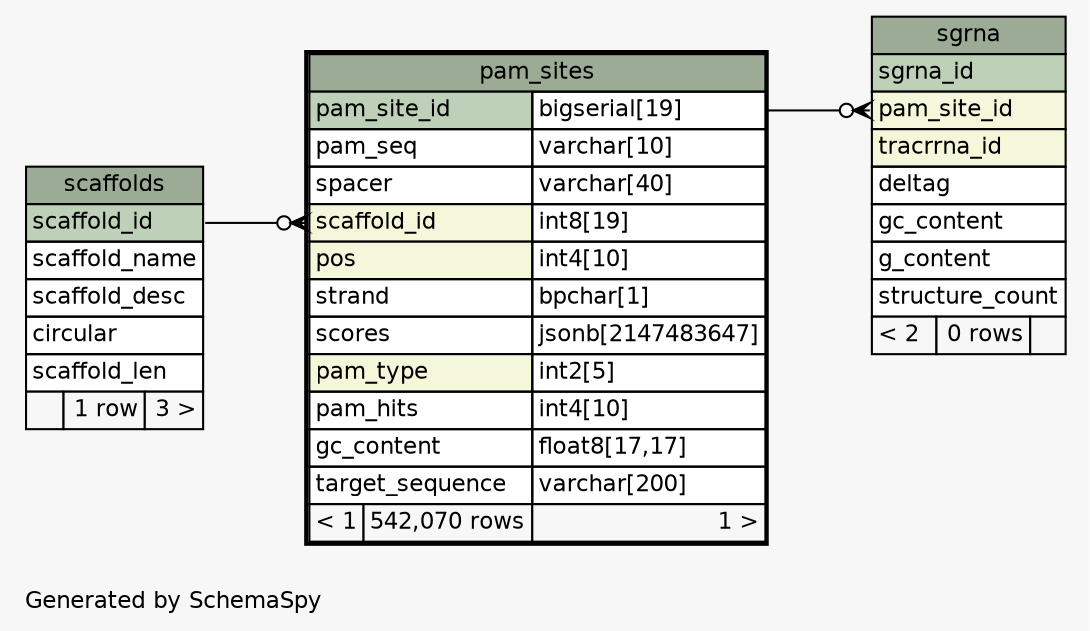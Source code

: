 // dot 2.28.0 on Mac OS X 10.12.4
// SchemaSpy rev 590
digraph "oneDegreeRelationshipsDiagram" {
  graph [
    rankdir="RL"
    bgcolor="#f7f7f7"
    label="\nGenerated by SchemaSpy"
    labeljust="l"
    nodesep="0.18"
    ranksep="0.46"
    fontname="Helvetica"
    fontsize="11"
  ];
  node [
    fontname="Helvetica"
    fontsize="11"
    shape="plaintext"
  ];
  edge [
    arrowsize="0.8"
  ];
  "pam_sites":"scaffold_id":w -> "scaffolds":"scaffold_id":e [arrowhead=none dir=back arrowtail=crowodot];
  "sgrna":"pam_site_id":w -> "pam_sites":"pam_site_id.type":e [arrowhead=none dir=back arrowtail=crowodot];
  "pam_sites" [
    label=<
    <TABLE BORDER="2" CELLBORDER="1" CELLSPACING="0" BGCOLOR="#ffffff">
      <TR><TD COLSPAN="3" BGCOLOR="#9bab96" ALIGN="CENTER">pam_sites</TD></TR>
      <TR><TD PORT="pam_site_id" COLSPAN="2" BGCOLOR="#bed1b8" ALIGN="LEFT">pam_site_id</TD><TD PORT="pam_site_id.type" ALIGN="LEFT">bigserial[19]</TD></TR>
      <TR><TD PORT="pam_seq" COLSPAN="2" ALIGN="LEFT">pam_seq</TD><TD PORT="pam_seq.type" ALIGN="LEFT">varchar[10]</TD></TR>
      <TR><TD PORT="spacer" COLSPAN="2" ALIGN="LEFT">spacer</TD><TD PORT="spacer.type" ALIGN="LEFT">varchar[40]</TD></TR>
      <TR><TD PORT="scaffold_id" COLSPAN="2" BGCOLOR="#f4f7da" ALIGN="LEFT">scaffold_id</TD><TD PORT="scaffold_id.type" ALIGN="LEFT">int8[19]</TD></TR>
      <TR><TD PORT="pos" COLSPAN="2" BGCOLOR="#f4f7da" ALIGN="LEFT">pos</TD><TD PORT="pos.type" ALIGN="LEFT">int4[10]</TD></TR>
      <TR><TD PORT="strand" COLSPAN="2" ALIGN="LEFT">strand</TD><TD PORT="strand.type" ALIGN="LEFT">bpchar[1]</TD></TR>
      <TR><TD PORT="scores" COLSPAN="2" ALIGN="LEFT">scores</TD><TD PORT="scores.type" ALIGN="LEFT">jsonb[2147483647]</TD></TR>
      <TR><TD PORT="pam_type" COLSPAN="2" BGCOLOR="#f4f7da" ALIGN="LEFT">pam_type</TD><TD PORT="pam_type.type" ALIGN="LEFT">int2[5]</TD></TR>
      <TR><TD PORT="pam_hits" COLSPAN="2" ALIGN="LEFT">pam_hits</TD><TD PORT="pam_hits.type" ALIGN="LEFT">int4[10]</TD></TR>
      <TR><TD PORT="gc_content" COLSPAN="2" ALIGN="LEFT">gc_content</TD><TD PORT="gc_content.type" ALIGN="LEFT">float8[17,17]</TD></TR>
      <TR><TD PORT="target_sequence" COLSPAN="2" ALIGN="LEFT">target_sequence</TD><TD PORT="target_sequence.type" ALIGN="LEFT">varchar[200]</TD></TR>
      <TR><TD ALIGN="LEFT" BGCOLOR="#f7f7f7">&lt; 1</TD><TD ALIGN="RIGHT" BGCOLOR="#f7f7f7">542,070 rows</TD><TD ALIGN="RIGHT" BGCOLOR="#f7f7f7">1 &gt;</TD></TR>
    </TABLE>>
    URL="pam_sites.html"
    tooltip="pam_sites"
  ];
  "scaffolds" [
    label=<
    <TABLE BORDER="0" CELLBORDER="1" CELLSPACING="0" BGCOLOR="#ffffff">
      <TR><TD COLSPAN="3" BGCOLOR="#9bab96" ALIGN="CENTER">scaffolds</TD></TR>
      <TR><TD PORT="scaffold_id" COLSPAN="3" BGCOLOR="#bed1b8" ALIGN="LEFT">scaffold_id</TD></TR>
      <TR><TD PORT="scaffold_name" COLSPAN="3" ALIGN="LEFT">scaffold_name</TD></TR>
      <TR><TD PORT="scaffold_desc" COLSPAN="3" ALIGN="LEFT">scaffold_desc</TD></TR>
      <TR><TD PORT="circular" COLSPAN="3" ALIGN="LEFT">circular</TD></TR>
      <TR><TD PORT="scaffold_len" COLSPAN="3" ALIGN="LEFT">scaffold_len</TD></TR>
      <TR><TD ALIGN="LEFT" BGCOLOR="#f7f7f7">  </TD><TD ALIGN="RIGHT" BGCOLOR="#f7f7f7">1 row</TD><TD ALIGN="RIGHT" BGCOLOR="#f7f7f7">3 &gt;</TD></TR>
    </TABLE>>
    URL="scaffolds.html"
    tooltip="scaffolds"
  ];
  "sgrna" [
    label=<
    <TABLE BORDER="0" CELLBORDER="1" CELLSPACING="0" BGCOLOR="#ffffff">
      <TR><TD COLSPAN="3" BGCOLOR="#9bab96" ALIGN="CENTER">sgrna</TD></TR>
      <TR><TD PORT="sgrna_id" COLSPAN="3" BGCOLOR="#bed1b8" ALIGN="LEFT">sgrna_id</TD></TR>
      <TR><TD PORT="pam_site_id" COLSPAN="3" BGCOLOR="#f4f7da" ALIGN="LEFT">pam_site_id</TD></TR>
      <TR><TD PORT="tracrrna_id" COLSPAN="3" BGCOLOR="#f4f7da" ALIGN="LEFT">tracrrna_id</TD></TR>
      <TR><TD PORT="deltag" COLSPAN="3" ALIGN="LEFT">deltag</TD></TR>
      <TR><TD PORT="gc_content" COLSPAN="3" ALIGN="LEFT">gc_content</TD></TR>
      <TR><TD PORT="g_content" COLSPAN="3" ALIGN="LEFT">g_content</TD></TR>
      <TR><TD PORT="structure_count" COLSPAN="3" ALIGN="LEFT">structure_count</TD></TR>
      <TR><TD ALIGN="LEFT" BGCOLOR="#f7f7f7">&lt; 2</TD><TD ALIGN="RIGHT" BGCOLOR="#f7f7f7">0 rows</TD><TD ALIGN="RIGHT" BGCOLOR="#f7f7f7">  </TD></TR>
    </TABLE>>
    URL="sgrna.html"
    tooltip="sgrna"
  ];
}

